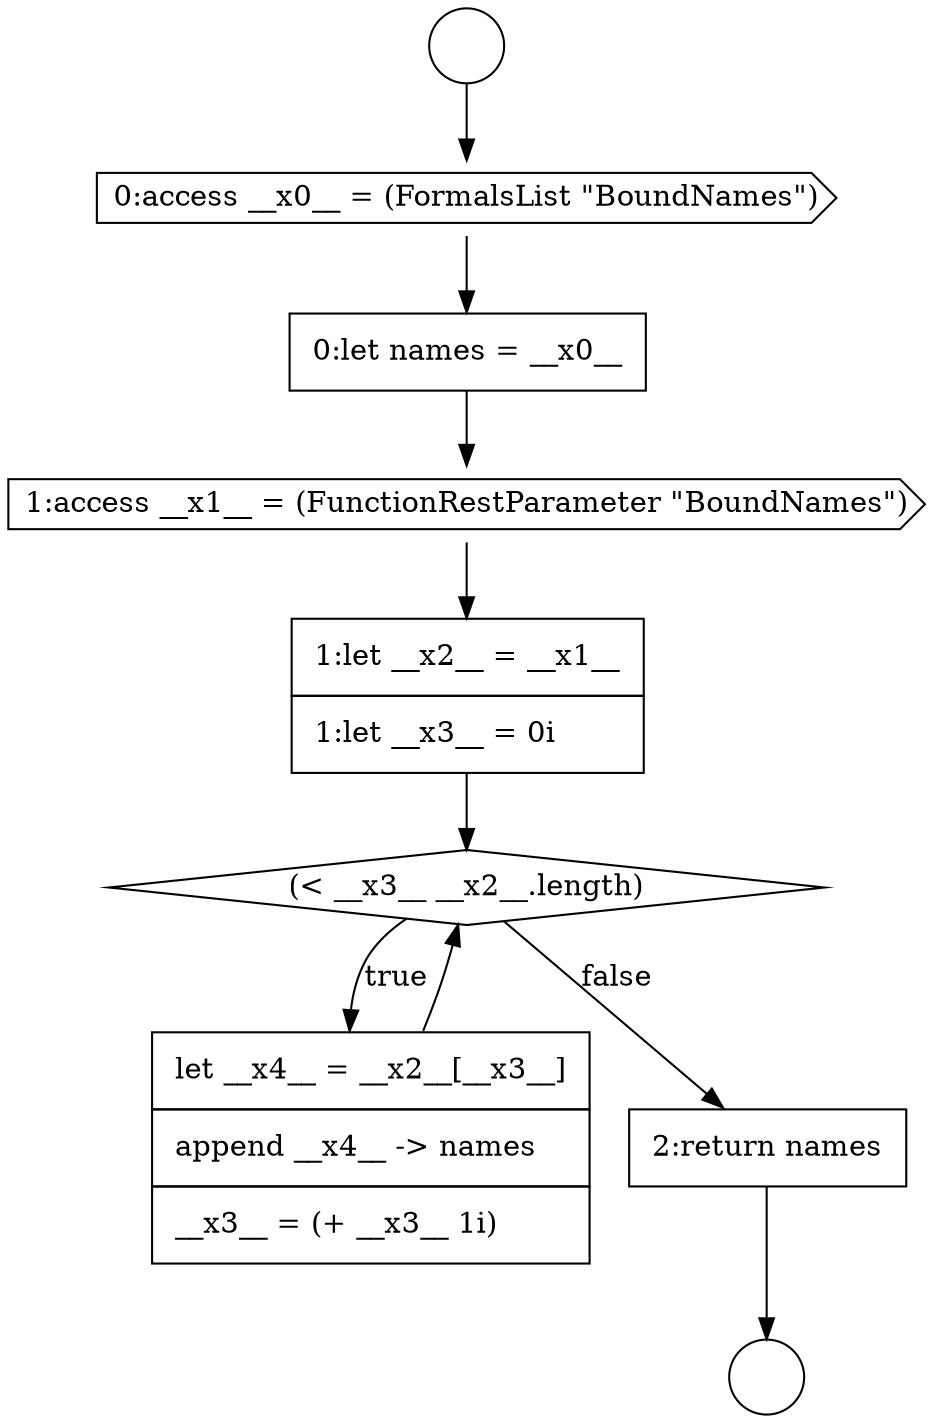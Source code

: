 digraph {
  node7597 [shape=cds, label=<<font color="black">0:access __x0__ = (FormalsList &quot;BoundNames&quot;)</font>> color="black" fillcolor="white" style=filled]
  node7599 [shape=cds, label=<<font color="black">1:access __x1__ = (FunctionRestParameter &quot;BoundNames&quot;)</font>> color="black" fillcolor="white" style=filled]
  node7600 [shape=none, margin=0, label=<<font color="black">
    <table border="0" cellborder="1" cellspacing="0" cellpadding="10">
      <tr><td align="left">1:let __x2__ = __x1__</td></tr>
      <tr><td align="left">1:let __x3__ = 0i</td></tr>
    </table>
  </font>> color="black" fillcolor="white" style=filled]
  node7595 [shape=circle label=" " color="black" fillcolor="white" style=filled]
  node7602 [shape=none, margin=0, label=<<font color="black">
    <table border="0" cellborder="1" cellspacing="0" cellpadding="10">
      <tr><td align="left">let __x4__ = __x2__[__x3__]</td></tr>
      <tr><td align="left">append __x4__ -&gt; names</td></tr>
      <tr><td align="left">__x3__ = (+ __x3__ 1i)</td></tr>
    </table>
  </font>> color="black" fillcolor="white" style=filled]
  node7601 [shape=diamond, label=<<font color="black">(&lt; __x3__ __x2__.length)</font>> color="black" fillcolor="white" style=filled]
  node7596 [shape=circle label=" " color="black" fillcolor="white" style=filled]
  node7598 [shape=none, margin=0, label=<<font color="black">
    <table border="0" cellborder="1" cellspacing="0" cellpadding="10">
      <tr><td align="left">0:let names = __x0__</td></tr>
    </table>
  </font>> color="black" fillcolor="white" style=filled]
  node7603 [shape=none, margin=0, label=<<font color="black">
    <table border="0" cellborder="1" cellspacing="0" cellpadding="10">
      <tr><td align="left">2:return names</td></tr>
    </table>
  </font>> color="black" fillcolor="white" style=filled]
  node7600 -> node7601 [ color="black"]
  node7599 -> node7600 [ color="black"]
  node7595 -> node7597 [ color="black"]
  node7598 -> node7599 [ color="black"]
  node7597 -> node7598 [ color="black"]
  node7603 -> node7596 [ color="black"]
  node7602 -> node7601 [ color="black"]
  node7601 -> node7602 [label=<<font color="black">true</font>> color="black"]
  node7601 -> node7603 [label=<<font color="black">false</font>> color="black"]
}

